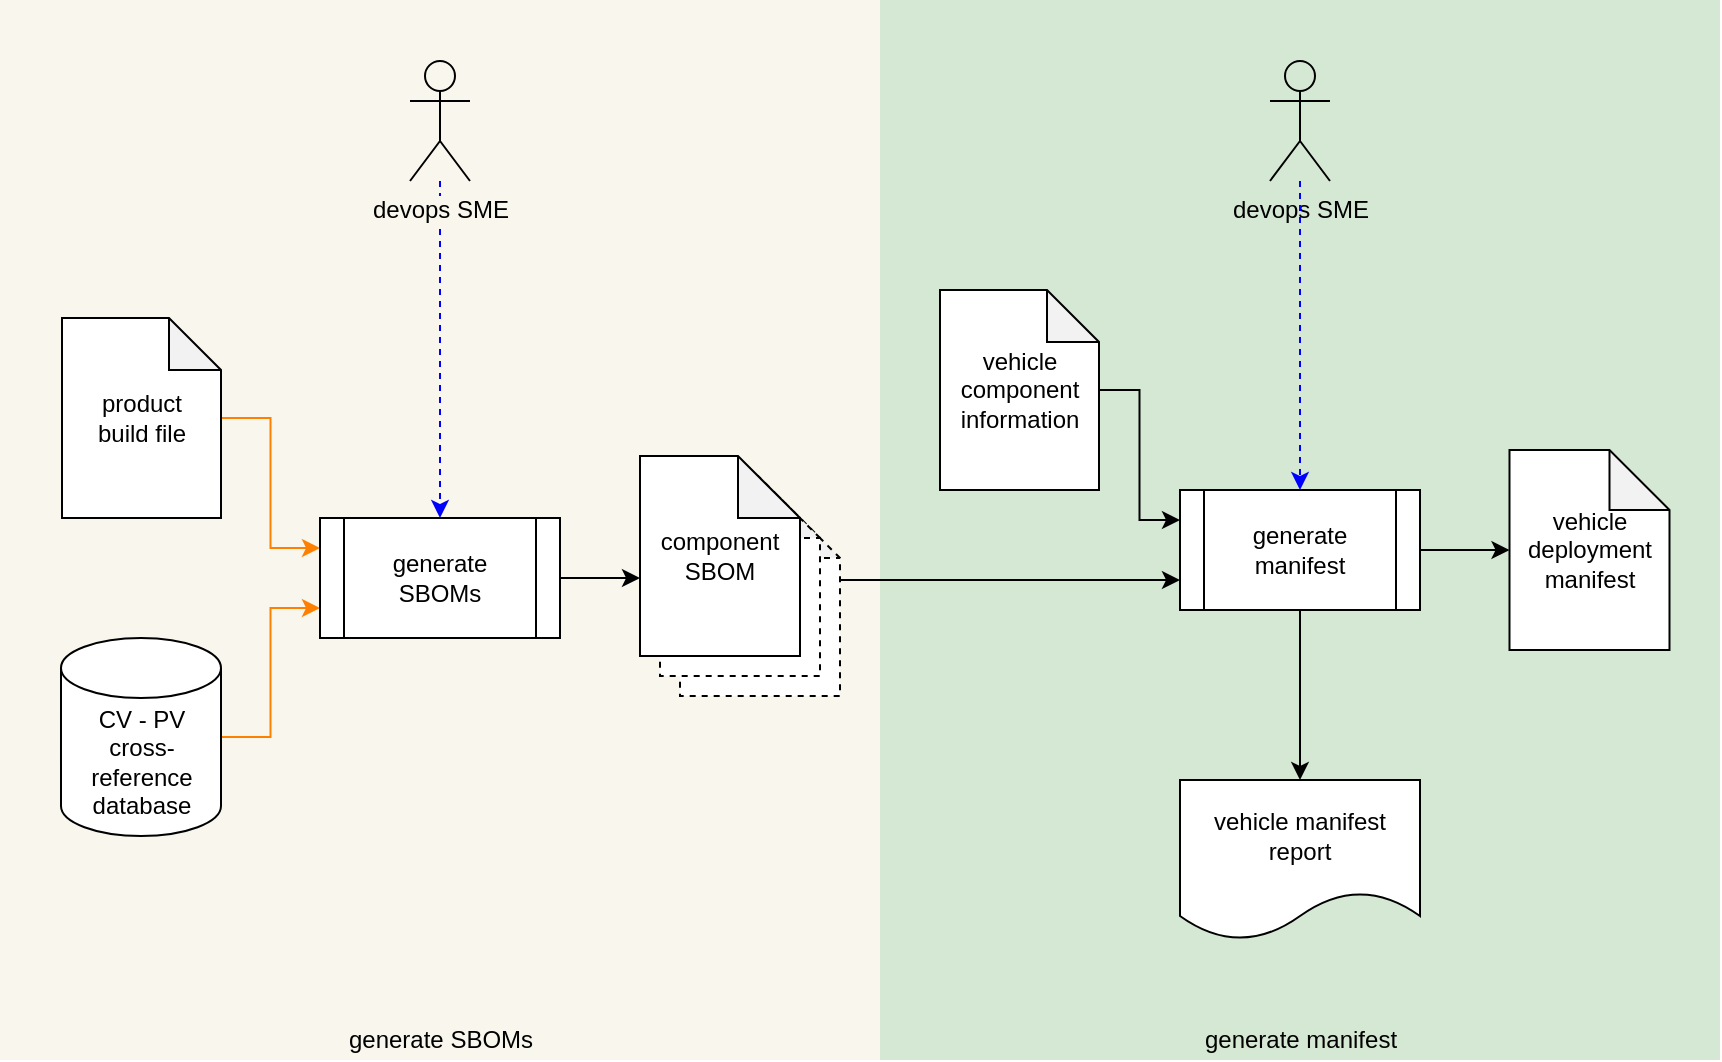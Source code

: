 <mxfile version="16.1.2" type="device"><diagram id="cmpXYvQYOxmgwdgMSDEy" name="Page-1"><mxGraphModel dx="-1294" dy="-603" grid="1" gridSize="10" guides="1" tooltips="1" connect="1" arrows="1" fold="1" page="0" pageScale="1" pageWidth="850" pageHeight="1100" math="0" shadow="0"><root><mxCell id="0"/><mxCell id="1" parent="0"/><mxCell id="-Q-wFKKxBEg3xvgTOpvA-126" value="" style="rounded=0;whiteSpace=wrap;html=1;strokeColor=none;fillColor=#D5E8D4;" parent="1" vertex="1"><mxGeometry x="2940" y="1910" width="420" height="530" as="geometry"/></mxCell><mxCell id="-Q-wFKKxBEg3xvgTOpvA-127" value="generate manifest" style="text;html=1;align=center;verticalAlign=middle;resizable=0;points=[];autosize=1;" parent="1" vertex="1"><mxGeometry x="3095" y="2420" width="110" height="20" as="geometry"/></mxCell><mxCell id="-Q-wFKKxBEg3xvgTOpvA-121" value="" style="rounded=0;whiteSpace=wrap;html=1;strokeColor=none;fillColor=#F9F7ED;" parent="1" vertex="1"><mxGeometry x="2500" y="1910" width="440" height="530" as="geometry"/></mxCell><mxCell id="-Q-wFKKxBEg3xvgTOpvA-122" value="generate SBOMs" style="text;html=1;align=center;verticalAlign=middle;resizable=0;points=[];autosize=1;" parent="1" vertex="1"><mxGeometry x="2665" y="2420" width="110" height="20" as="geometry"/></mxCell><mxCell id="-Q-wFKKxBEg3xvgTOpvA-7" value="vehicle deployment manifest" style="shape=note;whiteSpace=wrap;html=1;backgroundOutline=1;darkOpacity=0.05;" parent="1" vertex="1"><mxGeometry x="3254.75" y="2135" width="80" height="100" as="geometry"/></mxCell><mxCell id="-Q-wFKKxBEg3xvgTOpvA-104" style="edgeStyle=orthogonalEdgeStyle;rounded=0;orthogonalLoop=1;jettySize=auto;html=1;entryX=0;entryY=0.25;entryDx=0;entryDy=0;strokeColor=#FF8000;" parent="1" source="-Q-wFKKxBEg3xvgTOpvA-100" target="-Q-wFKKxBEg3xvgTOpvA-102" edge="1"><mxGeometry relative="1" as="geometry"/></mxCell><mxCell id="-Q-wFKKxBEg3xvgTOpvA-100" value="product&lt;br&gt;build file" style="shape=note;whiteSpace=wrap;html=1;backgroundOutline=1;darkOpacity=0.05;size=26;" parent="1" vertex="1"><mxGeometry x="2531" y="2069" width="79.5" height="100" as="geometry"/></mxCell><mxCell id="-Q-wFKKxBEg3xvgTOpvA-103" style="edgeStyle=orthogonalEdgeStyle;rounded=0;orthogonalLoop=1;jettySize=auto;html=1;entryX=0;entryY=0.75;entryDx=0;entryDy=0;strokeColor=#FF8000;" parent="1" source="-Q-wFKKxBEg3xvgTOpvA-101" target="-Q-wFKKxBEg3xvgTOpvA-102" edge="1"><mxGeometry relative="1" as="geometry"/></mxCell><mxCell id="-Q-wFKKxBEg3xvgTOpvA-101" value="CV - PV cross-reference&lt;br&gt;database" style="shape=cylinder3;whiteSpace=wrap;html=1;boundedLbl=1;backgroundOutline=1;size=15;" parent="1" vertex="1"><mxGeometry x="2530.5" y="2229" width="80" height="99" as="geometry"/></mxCell><mxCell id="-Q-wFKKxBEg3xvgTOpvA-106" style="edgeStyle=orthogonalEdgeStyle;rounded=0;orthogonalLoop=1;jettySize=auto;html=1;entryX=0;entryY=0.61;entryDx=0;entryDy=0;entryPerimeter=0;" parent="1" source="-Q-wFKKxBEg3xvgTOpvA-102" target="-Q-wFKKxBEg3xvgTOpvA-105" edge="1"><mxGeometry relative="1" as="geometry"/></mxCell><mxCell id="-Q-wFKKxBEg3xvgTOpvA-102" value="generate&lt;br&gt;SBOMs" style="shape=process;whiteSpace=wrap;html=1;backgroundOutline=1;" parent="1" vertex="1"><mxGeometry x="2660" y="2169" width="120" height="60" as="geometry"/></mxCell><mxCell id="-Q-wFKKxBEg3xvgTOpvA-113" style="edgeStyle=orthogonalEdgeStyle;rounded=0;orthogonalLoop=1;jettySize=auto;html=1;entryX=0;entryY=0.75;entryDx=0;entryDy=0;exitX=1;exitY=0.42;exitDx=0;exitDy=0;exitPerimeter=0;" parent="1" source="-Q-wFKKxBEg3xvgTOpvA-108" target="-Q-wFKKxBEg3xvgTOpvA-109" edge="1"><mxGeometry relative="1" as="geometry"/></mxCell><mxCell id="-Q-wFKKxBEg3xvgTOpvA-110" style="edgeStyle=orthogonalEdgeStyle;rounded=0;orthogonalLoop=1;jettySize=auto;html=1;entryX=0;entryY=0.5;entryDx=0;entryDy=0;entryPerimeter=0;" parent="1" source="-Q-wFKKxBEg3xvgTOpvA-109" target="-Q-wFKKxBEg3xvgTOpvA-7" edge="1"><mxGeometry relative="1" as="geometry"/></mxCell><mxCell id="-Q-wFKKxBEg3xvgTOpvA-109" value="generate&lt;br&gt;manifest" style="shape=process;whiteSpace=wrap;html=1;backgroundOutline=1;" parent="1" vertex="1"><mxGeometry x="3090" y="2155" width="120" height="60" as="geometry"/></mxCell><mxCell id="-Q-wFKKxBEg3xvgTOpvA-112" style="edgeStyle=orthogonalEdgeStyle;rounded=0;orthogonalLoop=1;jettySize=auto;html=1;entryX=0;entryY=0.25;entryDx=0;entryDy=0;" parent="1" source="-Q-wFKKxBEg3xvgTOpvA-111" target="-Q-wFKKxBEg3xvgTOpvA-109" edge="1"><mxGeometry relative="1" as="geometry"/></mxCell><mxCell id="-Q-wFKKxBEg3xvgTOpvA-111" value="vehicle&lt;br&gt;component information" style="shape=note;whiteSpace=wrap;html=1;backgroundOutline=1;darkOpacity=0.05;size=26;" parent="1" vertex="1"><mxGeometry x="2970" y="2055" width="79.5" height="100" as="geometry"/></mxCell><mxCell id="-Q-wFKKxBEg3xvgTOpvA-114" value="" style="group;dashed=1;" parent="1" vertex="1" connectable="0"><mxGeometry x="2820" y="2138" width="100" height="120" as="geometry"/></mxCell><mxCell id="-Q-wFKKxBEg3xvgTOpvA-108" value="component SBOM" style="shape=note;whiteSpace=wrap;html=1;backgroundOutline=1;darkOpacity=0.05;size=31;dashed=1;" parent="-Q-wFKKxBEg3xvgTOpvA-114" vertex="1"><mxGeometry x="20" y="20" width="80" height="100" as="geometry"/></mxCell><mxCell id="-Q-wFKKxBEg3xvgTOpvA-107" value="component SBOM" style="shape=note;whiteSpace=wrap;html=1;backgroundOutline=1;darkOpacity=0.05;size=31;dashed=1;" parent="-Q-wFKKxBEg3xvgTOpvA-114" vertex="1"><mxGeometry x="10" y="10" width="80" height="100" as="geometry"/></mxCell><mxCell id="-Q-wFKKxBEg3xvgTOpvA-105" value="component SBOM" style="shape=note;whiteSpace=wrap;html=1;backgroundOutline=1;darkOpacity=0.05;size=31;" parent="-Q-wFKKxBEg3xvgTOpvA-114" vertex="1"><mxGeometry width="80" height="100" as="geometry"/></mxCell><mxCell id="-Q-wFKKxBEg3xvgTOpvA-115" style="edgeStyle=orthogonalEdgeStyle;rounded=0;orthogonalLoop=1;jettySize=auto;html=1;dashed=1;strokeColor=#0000FF;entryX=0.5;entryY=0;entryDx=0;entryDy=0;" parent="1" source="-Q-wFKKxBEg3xvgTOpvA-116" target="-Q-wFKKxBEg3xvgTOpvA-102" edge="1"><mxGeometry relative="1" as="geometry"><Array as="points"/><mxPoint x="2720" y="2169" as="targetPoint"/></mxGeometry></mxCell><mxCell id="-Q-wFKKxBEg3xvgTOpvA-116" value="&lt;span style=&quot;background-color: rgb(249 , 247 , 237)&quot;&gt;devops SME&lt;/span&gt;" style="shape=umlActor;verticalLabelPosition=bottom;verticalAlign=top;html=1;outlineConnect=0;fillColor=none;" parent="1" vertex="1"><mxGeometry x="2705" y="1940.5" width="30" height="60" as="geometry"/></mxCell><mxCell id="-Q-wFKKxBEg3xvgTOpvA-118" value="&lt;span style=&quot;background-color: rgb(213 , 232 , 212)&quot;&gt;devops SME&lt;/span&gt;" style="shape=umlActor;verticalLabelPosition=bottom;verticalAlign=top;html=1;outlineConnect=0;fillColor=none;" parent="1" vertex="1"><mxGeometry x="3135" y="1940.5" width="30" height="60" as="geometry"/></mxCell><mxCell id="-Q-wFKKxBEg3xvgTOpvA-119" style="edgeStyle=orthogonalEdgeStyle;rounded=0;orthogonalLoop=1;jettySize=auto;html=1;dashed=1;strokeColor=#0000FF;entryX=0.5;entryY=0;entryDx=0;entryDy=0;" parent="1" source="-Q-wFKKxBEg3xvgTOpvA-118" target="-Q-wFKKxBEg3xvgTOpvA-109" edge="1"><mxGeometry relative="1" as="geometry"><Array as="points"/><mxPoint x="3154.75" y="2165" as="targetPoint"/></mxGeometry></mxCell><mxCell id="-Q-wFKKxBEg3xvgTOpvA-124" style="edgeStyle=orthogonalEdgeStyle;rounded=0;orthogonalLoop=1;jettySize=auto;html=1;entryX=0.5;entryY=0;entryDx=0;entryDy=0;exitX=0.5;exitY=1;exitDx=0;exitDy=0;" parent="1" source="-Q-wFKKxBEg3xvgTOpvA-109" target="-Q-wFKKxBEg3xvgTOpvA-125" edge="1"><mxGeometry relative="1" as="geometry"><mxPoint x="3154.75" y="2245" as="sourcePoint"/></mxGeometry></mxCell><mxCell id="-Q-wFKKxBEg3xvgTOpvA-125" value="vehicle manifest report" style="shape=document;whiteSpace=wrap;html=1;boundedLbl=1;" parent="1" vertex="1"><mxGeometry x="3090" y="2300" width="120" height="80" as="geometry"/></mxCell></root></mxGraphModel></diagram></mxfile>